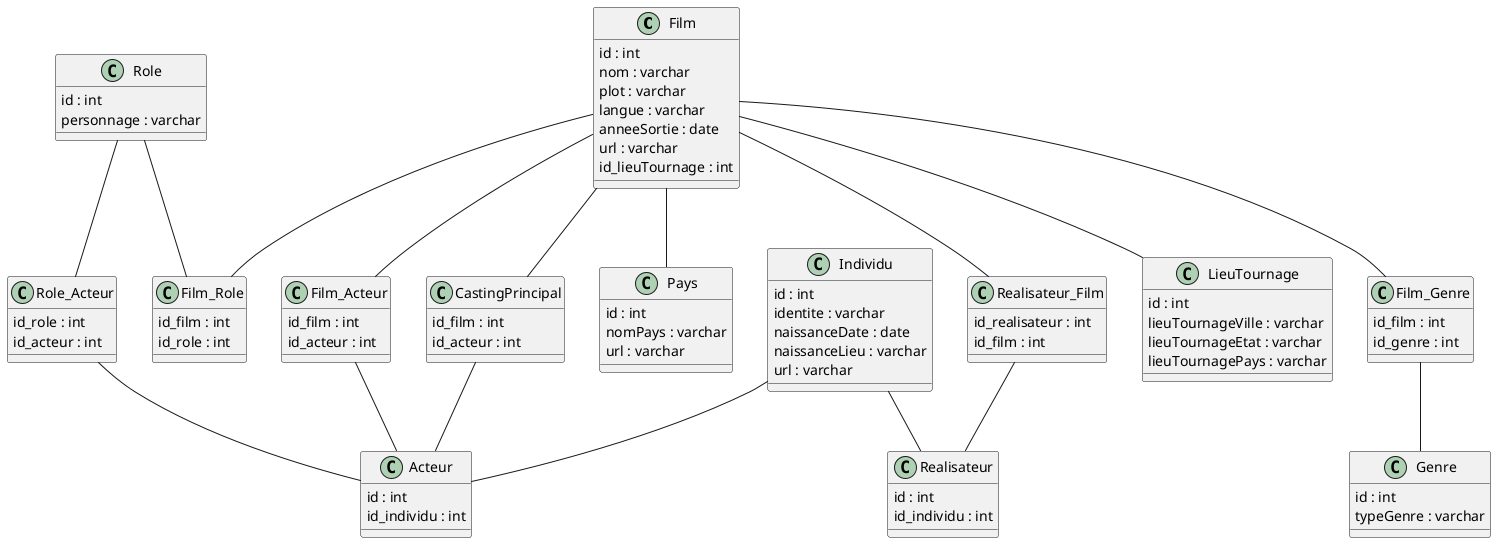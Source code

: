 @startuml diagram de classe
' Activer visuel "Ctrl + D"
' *********
' * Table *
' *********

class Film {
    id : int
    nom : varchar
    plot : varchar
    langue : varchar
    anneeSortie : date
    url : varchar
    id_lieuTournage : int
}

class Acteur {
    id : int
    id_individu : int
}

class Individu {
    id : int
    identite : varchar
    naissanceDate : date
    naissanceLieu : varchar
    url : varchar
}

class Pays {
    id : int
    nomPays : varchar
    url : varchar
}

class LieuTournage {
    id : int
    lieuTournageVille : varchar
    lieuTournageEtat : varchar
    lieuTournagePays : varchar
}

class Genre {
    id : int
    typeGenre : varchar
}

class Role {
    id : int
    personnage : varchar
}

class Realisateur {
    id : int
    id_individu : int
}

' ************
' * Jointure *
' ************

' Jointure entre Realisateur et Film
class Realisateur_Film {
    id_realisateur : int
    id_film : int
}

' Jointure entre Film et Acteur
class CastingPrincipal {
    id_film : int
    id_acteur : int
}

' Jointure entre Film et Acteur
class Film_Acteur {
    id_film : int
    id_acteur : int
}

' Jointure entre Film et Role
class Film_Role {
    id_film : int
    id_role : int
}

' Jointure entre Role et Acteur
class Role_Acteur {
    id_role : int
    id_acteur : int
}

' Jointure entre Film et Genre
class Film_Genre {
    id_film : int
    id_genre : int
}

' ********
' * Lien *
' ********

Film -- Pays
Film -- LieuTournage

Film -- Realisateur_Film
Realisateur_Film -- Realisateur

Film -- Film_Genre
Film_Genre -- Genre

Film -- Film_Acteur
Film -- CastingPrincipal
CastingPrincipal -- Acteur
Film -- Film_Role

Role -- Role_Acteur
Role_Acteur -- Acteur
Film_Acteur -- Acteur

Role -- Film_Role

Individu -- Acteur
Individu -- Realisateur

@enduml
